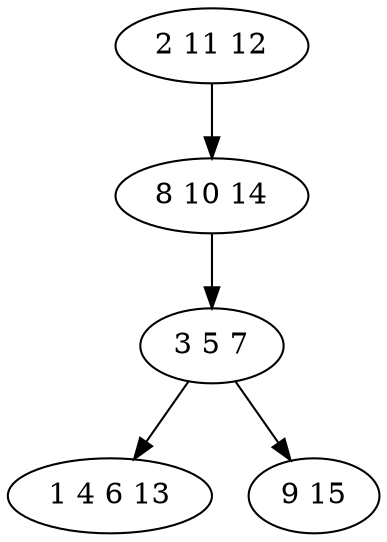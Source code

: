 digraph true_tree {
	"0" -> "1"
	"1" -> "2"
	"2" -> "3"
	"2" -> "4"
	"0" [label="2 11 12"];
	"1" [label="8 10 14"];
	"2" [label="3 5 7"];
	"3" [label="1 4 6 13"];
	"4" [label="9 15"];
}
